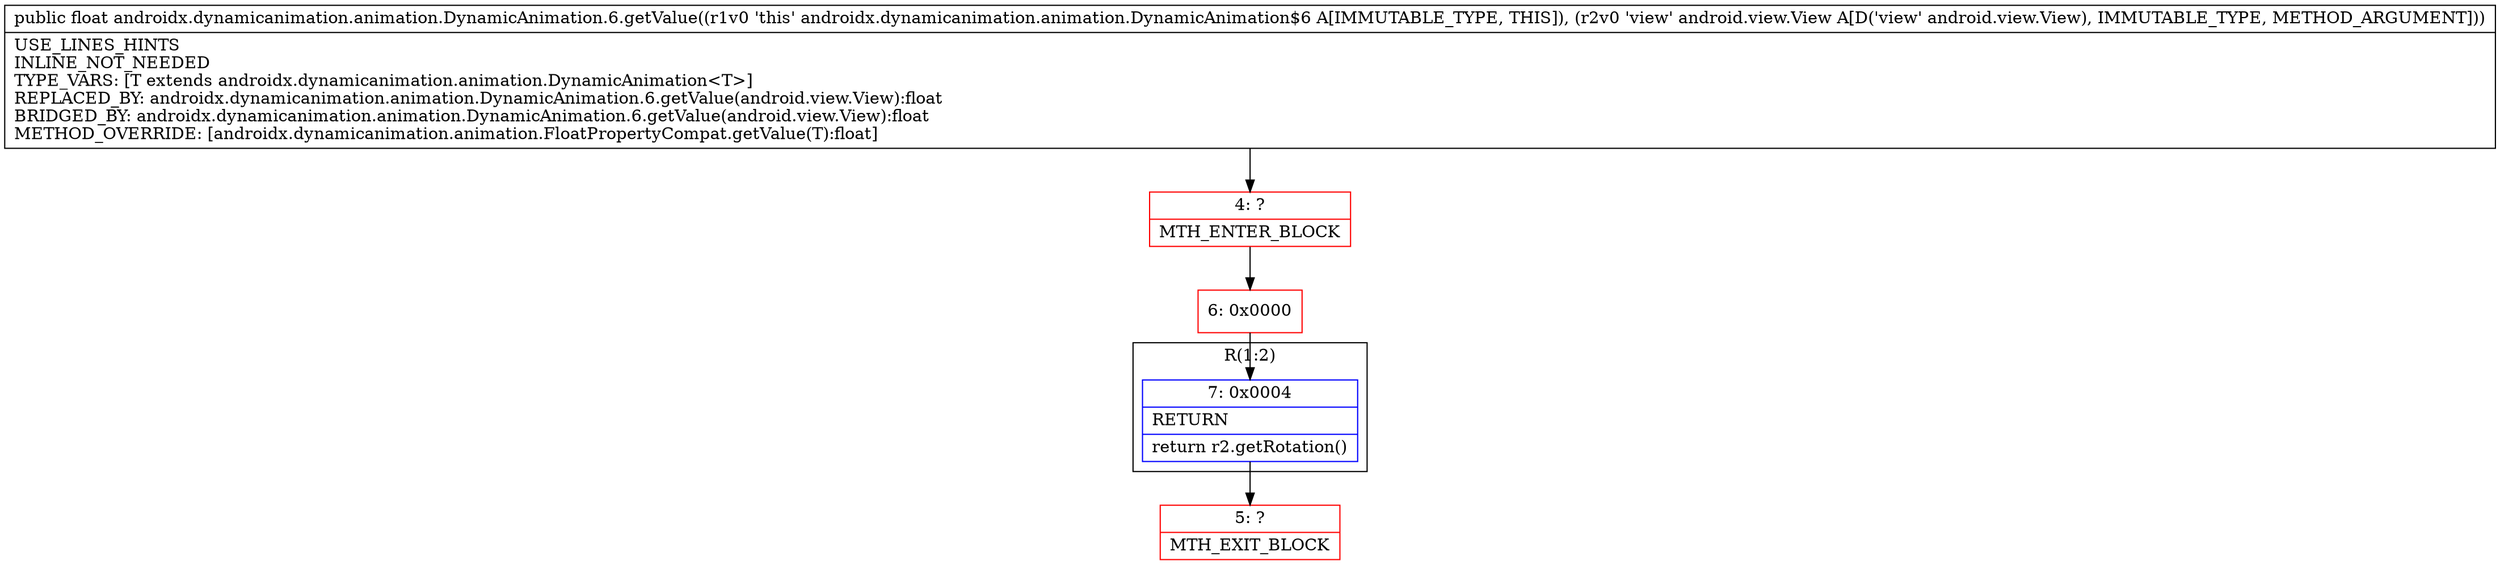 digraph "CFG forandroidx.dynamicanimation.animation.DynamicAnimation.6.getValue(Landroid\/view\/View;)F" {
subgraph cluster_Region_705768379 {
label = "R(1:2)";
node [shape=record,color=blue];
Node_7 [shape=record,label="{7\:\ 0x0004|RETURN\l|return r2.getRotation()\l}"];
}
Node_4 [shape=record,color=red,label="{4\:\ ?|MTH_ENTER_BLOCK\l}"];
Node_6 [shape=record,color=red,label="{6\:\ 0x0000}"];
Node_5 [shape=record,color=red,label="{5\:\ ?|MTH_EXIT_BLOCK\l}"];
MethodNode[shape=record,label="{public float androidx.dynamicanimation.animation.DynamicAnimation.6.getValue((r1v0 'this' androidx.dynamicanimation.animation.DynamicAnimation$6 A[IMMUTABLE_TYPE, THIS]), (r2v0 'view' android.view.View A[D('view' android.view.View), IMMUTABLE_TYPE, METHOD_ARGUMENT]))  | USE_LINES_HINTS\lINLINE_NOT_NEEDED\lTYPE_VARS: [T extends androidx.dynamicanimation.animation.DynamicAnimation\<T\>]\lREPLACED_BY: androidx.dynamicanimation.animation.DynamicAnimation.6.getValue(android.view.View):float\lBRIDGED_BY: androidx.dynamicanimation.animation.DynamicAnimation.6.getValue(android.view.View):float\lMETHOD_OVERRIDE: [androidx.dynamicanimation.animation.FloatPropertyCompat.getValue(T):float]\l}"];
MethodNode -> Node_4;Node_7 -> Node_5;
Node_4 -> Node_6;
Node_6 -> Node_7;
}

